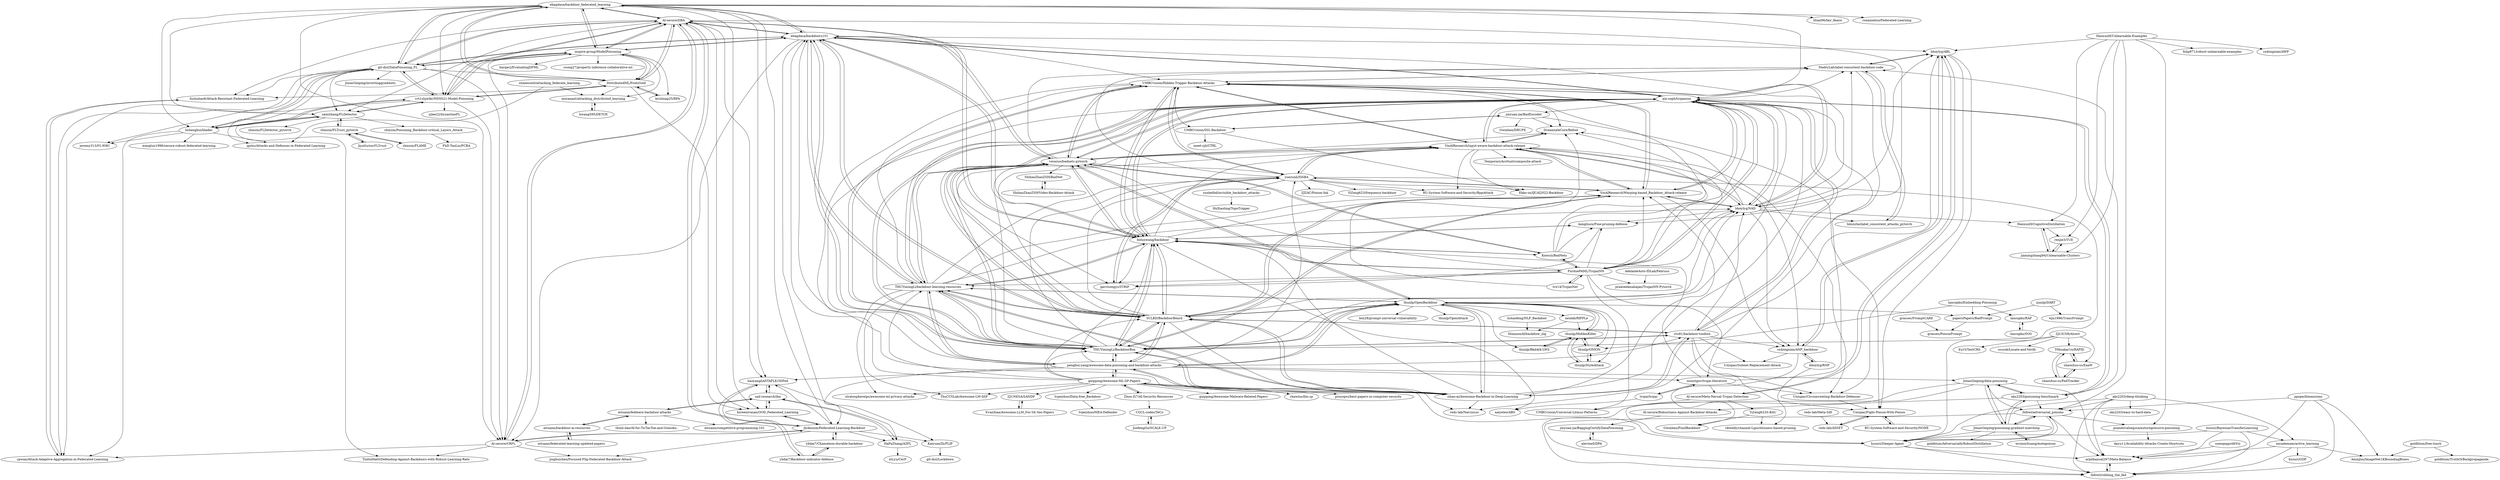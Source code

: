 digraph G {
"ebagdasa/backdoor_federated_learning" -> "AI-secure/DBA"
"ebagdasa/backdoor_federated_learning" -> "ebagdasa/backdoors101"
"ebagdasa/backdoor_federated_learning" -> "inspire-group/ModelPoisoning"
"ebagdasa/backdoor_federated_learning" -> "ksreenivasan/OOD_Federated_Learning"
"ebagdasa/backdoor_federated_learning" -> "jhcknzzm/Federated-Learning-Backdoor"
"ebagdasa/backdoor_federated_learning" -> "git-disl/DataPoisoning_FL"
"ebagdasa/backdoor_federated_learning" -> "DistributedML/FoolsGold"
"ebagdasa/backdoor_federated_learning" -> "AI-secure/CRFL"
"ebagdasa/backdoor_federated_learning" -> "vrt1shjwlkr/NDSS21-Model-Poisoning"
"ebagdasa/backdoor_federated_learning" -> "litian96/fair_flearn" ["e"=1]
"ebagdasa/backdoor_federated_learning" -> "ain-soph/trojanzoo"
"ebagdasa/backdoor_federated_learning" -> "lishenghui/blades"
"ebagdasa/backdoor_federated_learning" -> "roxanneluo/Federated-Learning" ["e"=1]
"ebagdasa/backdoor_federated_learning" -> "haoyangliASTAPLE/3DFed"
"ebagdasa/backdoor_federated_learning" -> "zaixizhang/FLDetector"
"bolunwang/backdoor" -> "kangliucn/Fine-pruning-defense"
"bolunwang/backdoor" -> "ain-soph/trojanzoo"
"bolunwang/backdoor" -> "UMBCvision/Hidden-Trigger-Backdoor-Attacks"
"bolunwang/backdoor" -> "PurduePAML/TrojanNN"
"bolunwang/backdoor" -> "THUYimingLi/backdoor-learning-resources"
"bolunwang/backdoor" -> "naiyeleo/ABS"
"bolunwang/backdoor" -> "SCLBD/BackdoorBench"
"bolunwang/backdoor" -> "garrisongys/STRIP"
"bolunwang/backdoor" -> "ebagdasa/backdoors101"
"bolunwang/backdoor" -> "verazuo/badnets-pytorch"
"bolunwang/backdoor" -> "THUYimingLi/BackdoorBox"
"bolunwang/backdoor" -> "AI-secure/DBA"
"bolunwang/backdoor" -> "VinAIResearch/input-aware-backdoor-attack-release"
"bolunwang/backdoor" -> "VinAIResearch/Warping-based_Backdoor_Attack-release"
"bolunwang/backdoor" -> "Kooscii/BadNets"
"Kooscii/BadNets" -> "PurduePAML/TrojanNN"
"Kooscii/BadNets" -> "kangliucn/Fine-pruning-defense"
"Kooscii/BadNets" -> "verazuo/badnets-pytorch"
"Kooscii/BadNets" -> "bolunwang/backdoor"
"Kooscii/BadNets" -> "ain-soph/trojanzoo"
"Kooscii/BadNets" -> "UMBCvision/Hidden-Trigger-Backdoor-Attacks"
"krishnap25/RFA" -> "DistributedML/FoolsGold"
"PurduePAML/TrojanNN" -> "bolunwang/backdoor"
"PurduePAML/TrojanNN" -> "Kooscii/BadNets"
"PurduePAML/TrojanNN" -> "ain-soph/trojanzoo"
"PurduePAML/TrojanNN" -> "trx14/TrojanNet"
"PurduePAML/TrojanNN" -> "praateekmahajan/TrojanNN-Pytorch"
"PurduePAML/TrojanNN" -> "garrisongys/STRIP"
"PurduePAML/TrojanNN" -> "kangliucn/Fine-pruning-defense"
"PurduePAML/TrojanNN" -> "VinAIResearch/input-aware-backdoor-attack-release"
"PurduePAML/TrojanNN" -> "bboylyg/NAD"
"PurduePAML/TrojanNN" -> "VinAIResearch/Warping-based_Backdoor_Attack-release"
"PurduePAML/TrojanNN" -> "usnistgov/trojai-literature"
"PurduePAML/TrojanNN" -> "DreamtaleCore/Refool"
"PurduePAML/TrojanNN" -> "UMBCvision/Universal-Litmus-Patterns"
"PurduePAML/TrojanNN" -> "verazuo/badnets-pytorch"
"PurduePAML/TrojanNN" -> "THUYimingLi/backdoor-learning-resources"
"DistributedML/FoolsGold" -> "krishnap25/RFA"
"DistributedML/FoolsGold" -> "moranant/attacking_distributed_learning"
"DistributedML/FoolsGold" -> "AI-secure/DBA"
"DistributedML/FoolsGold" -> "inspire-group/ModelPoisoning"
"DistributedML/FoolsGold" -> "ebagdasa/backdoor_federated_learning"
"DistributedML/FoolsGold" -> "vrt1shjwlkr/NDSS21-Model-Poisoning"
"DistributedML/FoolsGold" -> "ksreenivasan/OOD_Federated_Learning"
"DistributedML/FoolsGold" -> "fushuhao6/Attack-Resistant-Federated-Learning"
"inspire-group/ModelPoisoning" -> "ebagdasa/backdoor_federated_learning"
"inspire-group/ModelPoisoning" -> "AI-secure/DBA"
"inspire-group/ModelPoisoning" -> "ebagdasa/backdoors101"
"inspire-group/ModelPoisoning" -> "vrt1shjwlkr/NDSS21-Model-Poisoning"
"inspire-group/ModelPoisoning" -> "moranant/attacking_distributed_learning"
"inspire-group/ModelPoisoning" -> "DistributedML/FoolsGold"
"inspire-group/ModelPoisoning" -> "bargavj/EvaluatingDPML" ["e"=1]
"inspire-group/ModelPoisoning" -> "git-disl/DataPoisoning_FL"
"inspire-group/ModelPoisoning" -> "AI-secure/CRFL"
"inspire-group/ModelPoisoning" -> "csong27/property-inference-collaborative-ml" ["e"=1]
"inspire-group/ModelPoisoning" -> "krishnap25/RFA"
"kangliucn/Fine-pruning-defense" -> "bolunwang/backdoor"
"kangliucn/Fine-pruning-defense" -> "garrisongys/STRIP"
"ShihaoZhaoZSH/BadNet" -> "ShihaoZhaoZSH/Video-Backdoor-Attack"
"hwang595/DETOX" -> "moranant/attacking_distributed_learning"
"AI-secure/DBA" -> "ebagdasa/backdoor_federated_learning"
"AI-secure/DBA" -> "jhcknzzm/Federated-Learning-Backdoor"
"AI-secure/DBA" -> "AI-secure/CRFL"
"AI-secure/DBA" -> "ebagdasa/backdoors101"
"AI-secure/DBA" -> "inspire-group/ModelPoisoning"
"AI-secure/DBA" -> "git-disl/DataPoisoning_FL"
"AI-secure/DBA" -> "vrt1shjwlkr/NDSS21-Model-Poisoning"
"AI-secure/DBA" -> "ksreenivasan/OOD_Federated_Learning"
"AI-secure/DBA" -> "DistributedML/FoolsGold"
"AI-secure/DBA" -> "zaixizhang/FLDetector"
"AI-secure/DBA" -> "bolunwang/backdoor"
"AI-secure/DBA" -> "haoyangliASTAPLE/3DFed"
"AI-secure/DBA" -> "kangliucn/Fine-pruning-defense"
"AI-secure/DBA" -> "fushuhao6/Attack-Resistant-Federated-Learning"
"THUYimingLi/backdoor-learning-resources" -> "THUYimingLi/BackdoorBox"
"THUYimingLi/backdoor-learning-resources" -> "SCLBD/BackdoorBench"
"THUYimingLi/backdoor-learning-resources" -> "ain-soph/trojanzoo"
"THUYimingLi/backdoor-learning-resources" -> "ebagdasa/backdoors101"
"THUYimingLi/backdoor-learning-resources" -> "bolunwang/backdoor"
"THUYimingLi/backdoor-learning-resources" -> "zihao-ai/Awesome-Backdoor-in-Deep-Learning"
"THUYimingLi/backdoor-learning-resources" -> "penghui-yang/awesome-data-poisoning-and-backdoor-attacks"
"THUYimingLi/backdoor-learning-resources" -> "verazuo/badnets-pytorch"
"THUYimingLi/backdoor-learning-resources" -> "thunlp/OpenBackdoor"
"THUYimingLi/backdoor-learning-resources" -> "VinAIResearch/Warping-based_Backdoor_Attack-release"
"THUYimingLi/backdoor-learning-resources" -> "bboylyg/NAD"
"THUYimingLi/backdoor-learning-resources" -> "UMBCvision/Hidden-Trigger-Backdoor-Attacks"
"THUYimingLi/backdoor-learning-resources" -> "yuezunli/ISSBA"
"THUYimingLi/backdoor-learning-resources" -> "stratosphereips/awesome-ml-privacy-attacks" ["e"=1]
"THUYimingLi/backdoor-learning-resources" -> "ThuCCSLab/Awesome-LM-SSP" ["e"=1]
"usnistgov/trojai-literature" -> "trojai/trojai"
"usnistgov/trojai-literature" -> "ain-soph/trojanzoo"
"usnistgov/trojai-literature" -> "bolunwang/backdoor"
"usnistgov/trojai-literature" -> "AI-secure/Meta-Nerual-Trojan-Detection"
"usnistgov/trojai-literature" -> "Unispac/Circumventing-Backdoor-Defenses"
"AdelaideAuto-IDLab/Februus" -> "praateekmahajan/TrojanNN-Pytorch"
"ain-soph/trojanzoo" -> "ebagdasa/backdoors101"
"ain-soph/trojanzoo" -> "THUYimingLi/BackdoorBox"
"ain-soph/trojanzoo" -> "THUYimingLi/backdoor-learning-resources"
"ain-soph/trojanzoo" -> "SCLBD/BackdoorBench"
"ain-soph/trojanzoo" -> "VinAIResearch/Warping-based_Backdoor_Attack-release"
"ain-soph/trojanzoo" -> "bolunwang/backdoor"
"ain-soph/trojanzoo" -> "verazuo/badnets-pytorch"
"ain-soph/trojanzoo" -> "bboylyg/NAD"
"ain-soph/trojanzoo" -> "VinAIResearch/input-aware-backdoor-attack-release"
"ain-soph/trojanzoo" -> "aks2203/poisoning-benchmark"
"ain-soph/trojanzoo" -> "MadryLab/label-consistent-backdoor-code"
"ain-soph/trojanzoo" -> "UMBCvision/Hidden-Trigger-Backdoor-Attacks"
"ain-soph/trojanzoo" -> "vtu81/backdoor-toolbox"
"ain-soph/trojanzoo" -> "jinyuan-jia/BadEncoder"
"ain-soph/trojanzoo" -> "PurduePAML/TrojanNN"
"git-disl/DataPoisoning_FL" -> "AI-secure/DBA"
"git-disl/DataPoisoning_FL" -> "ebagdasa/backdoor_federated_learning"
"git-disl/DataPoisoning_FL" -> "lishenghui/blades"
"git-disl/DataPoisoning_FL" -> "inspire-group/ModelPoisoning"
"git-disl/DataPoisoning_FL" -> "cpwan/Attack-Adaptive-Aggregation-in-Federated-Learning"
"git-disl/DataPoisoning_FL" -> "vrt1shjwlkr/NDSS21-Model-Poisoning"
"git-disl/DataPoisoning_FL" -> "JonasGeiping/invertinggradients" ["e"=1]
"git-disl/DataPoisoning_FL" -> "DistributedML/FoolsGold"
"git-disl/DataPoisoning_FL" -> "jeremy313/FL-WBC"
"git-disl/DataPoisoning_FL" -> "ebagdasa/backdoors101"
"git-disl/DataPoisoning_FL" -> "jgshu/Attacks-and-Defenses-in-Federated-Learning"
"git-disl/DataPoisoning_FL" -> "AI-secure/CRFL"
"git-disl/DataPoisoning_FL" -> "fushuhao6/Attack-Resistant-Federated-Learning"
"git-disl/DataPoisoning_FL" -> "zaixizhang/FLDetector"
"AI-secure/Meta-Nerual-Trojan-Detection" -> "UMBCvision/Universal-Litmus-Patterns"
"AI-secure/Meta-Nerual-Trojan-Detection" -> "bboylyg/ABL"
"AI-secure/Meta-Nerual-Trojan-Detection" -> "YiZeng623/I-BAU"
"verazuo/badnets-pytorch" -> "VinAIResearch/input-aware-backdoor-attack-release"
"verazuo/badnets-pytorch" -> "ain-soph/trojanzoo"
"verazuo/badnets-pytorch" -> "THUYimingLi/BackdoorBox"
"verazuo/badnets-pytorch" -> "ShihaoZhaoZSH/BadNet"
"verazuo/badnets-pytorch" -> "bolunwang/backdoor"
"verazuo/badnets-pytorch" -> "UMBCvision/Hidden-Trigger-Backdoor-Attacks"
"verazuo/badnets-pytorch" -> "DreamtaleCore/Refool"
"verazuo/badnets-pytorch" -> "Kooscii/BadNets"
"verazuo/badnets-pytorch" -> "thunlp/OpenBackdoor"
"verazuo/badnets-pytorch" -> "MadryLab/label-consistent-backdoor-code"
"verazuo/badnets-pytorch" -> "THUYimingLi/backdoor-learning-resources"
"verazuo/badnets-pytorch" -> "yuezunli/ISSBA"
"verazuo/badnets-pytorch" -> "SCLBD/BackdoorBench"
"verazuo/badnets-pytorch" -> "ebagdasa/backdoors101"
"verazuo/badnets-pytorch" -> "garrisongys/STRIP"
"ebagdasa/backdoors101" -> "ebagdasa/backdoor_federated_learning"
"ebagdasa/backdoors101" -> "ain-soph/trojanzoo"
"ebagdasa/backdoors101" -> "AI-secure/DBA"
"ebagdasa/backdoors101" -> "THUYimingLi/backdoor-learning-resources"
"ebagdasa/backdoors101" -> "jhcknzzm/Federated-Learning-Backdoor"
"ebagdasa/backdoors101" -> "bolunwang/backdoor"
"ebagdasa/backdoors101" -> "THUYimingLi/BackdoorBox"
"ebagdasa/backdoors101" -> "inspire-group/ModelPoisoning"
"ebagdasa/backdoors101" -> "SCLBD/BackdoorBench"
"ebagdasa/backdoors101" -> "verazuo/badnets-pytorch"
"ebagdasa/backdoors101" -> "AI-secure/CRFL"
"ebagdasa/backdoors101" -> "bboylyg/NAD"
"ebagdasa/backdoors101" -> "bboylyg/ABL"
"ebagdasa/backdoors101" -> "git-disl/DataPoisoning_FL"
"ebagdasa/backdoors101" -> "UMBCvision/Hidden-Trigger-Backdoor-Attacks"
"trx14/TrojanNet" -> "PurduePAML/TrojanNN"
"trx14/TrojanNet" -> "DreamtaleCore/Refool"
"VinAIResearch/input-aware-backdoor-attack-release" -> "VinAIResearch/Warping-based_Backdoor_Attack-release"
"VinAIResearch/input-aware-backdoor-attack-release" -> "DreamtaleCore/Refool"
"VinAIResearch/input-aware-backdoor-attack-release" -> "yuezunli/ISSBA"
"VinAIResearch/input-aware-backdoor-attack-release" -> "bboylyg/NAD"
"VinAIResearch/input-aware-backdoor-attack-release" -> "csdongxian/ANP_backdoor"
"VinAIResearch/input-aware-backdoor-attack-release" -> "Ekko-zn/IJCAI2022-Backdoor"
"VinAIResearch/input-aware-backdoor-attack-release" -> "verazuo/badnets-pytorch"
"VinAIResearch/input-aware-backdoor-attack-release" -> "Unispac/Circumventing-Backdoor-Defenses"
"VinAIResearch/input-aware-backdoor-attack-release" -> "UMBCvision/Hidden-Trigger-Backdoor-Attacks"
"VinAIResearch/input-aware-backdoor-attack-release" -> "TemporaryAcc0unt/composite-attack"
"VinAIResearch/input-aware-backdoor-attack-release" -> "RU-System-Software-and-Security/BppAttack"
"VinAIResearch/input-aware-backdoor-attack-release" -> "ain-soph/trojanzoo"
"fushuhao6/Attack-Resistant-Federated-Learning" -> "cpwan/Attack-Adaptive-Aggregation-in-Federated-Learning"
"shaneson0/attacking_federate_learning" -> "jgshu/Attacks-and-Defenses-in-Federated-Learning"
"shaneson0/attacking_federate_learning" -> "moranant/attacking_distributed_learning"
"trojai/trojai" -> "usnistgov/trojai-literature"
"trojai/trojai" -> "naiyeleo/ABS"
"neulab/RIPPLe" -> "thunlp/HiddenKiller"
"neulab/RIPPLe" -> "ShannonAI/backdoor_nlg"
"UMBCvision/Hidden-Trigger-Backdoor-Attacks" -> "MadryLab/label-consistent-backdoor-code"
"UMBCvision/Hidden-Trigger-Backdoor-Attacks" -> "bolunwang/backdoor"
"UMBCvision/Hidden-Trigger-Backdoor-Attacks" -> "VinAIResearch/Warping-based_Backdoor_Attack-release"
"UMBCvision/Hidden-Trigger-Backdoor-Attacks" -> "VinAIResearch/input-aware-backdoor-attack-release"
"UMBCvision/Hidden-Trigger-Backdoor-Attacks" -> "yuezunli/ISSBA"
"UMBCvision/Hidden-Trigger-Backdoor-Attacks" -> "UMBCvision/SSL-Backdoor"
"UMBCvision/Hidden-Trigger-Backdoor-Attacks" -> "hsouri/Sleeper-Agent"
"UMBCvision/Hidden-Trigger-Backdoor-Attacks" -> "verazuo/badnets-pytorch"
"UMBCvision/Hidden-Trigger-Backdoor-Attacks" -> "ain-soph/trojanzoo"
"UMBCvision/Hidden-Trigger-Backdoor-Attacks" -> "bboylyg/NAD"
"UMBCvision/Hidden-Trigger-Backdoor-Attacks" -> "THUYimingLi/BackdoorBox"
"UMBCvision/Hidden-Trigger-Backdoor-Attacks" -> "DreamtaleCore/Refool"
"aks2203/poisoning-benchmark" -> "JonasGeiping/poisoning-gradient-matching"
"aks2203/poisoning-benchmark" -> "JonasGeiping/data-poisoning"
"aks2203/poisoning-benchmark" -> "ain-soph/trojanzoo"
"aks2203/poisoning-benchmark" -> "MadryLab/label-consistent-backdoor-code"
"aks2203/poisoning-benchmark" -> "lhfowl/adversarial_poisons"
"aks2203/poisoning-benchmark" -> "AI-secure/Robustness-Against-Backdoor-Attacks"
"ksreenivasan/OOD_Federated_Learning" -> "sail-research/iba"
"ksreenivasan/OOD_Federated_Learning" -> "jhcknzzm/Federated-Learning-Backdoor"
"JonasGeiping/poisoning-gradient-matching" -> "aks2203/poisoning-benchmark"
"JonasGeiping/poisoning-gradient-matching" -> "lhfowl/adversarial_poisons"
"JonasGeiping/poisoning-gradient-matching" -> "wronnyhuang/metapoison"
"JonasGeiping/poisoning-gradient-matching" -> "JonasGeiping/data-poisoning"
"JonasGeiping/poisoning-gradient-matching" -> "hsouri/Sleeper-Agent"
"JonasGeiping/poisoning-gradient-matching" -> "goldblum/AdversariallyRobustDistillation" ["e"=1]
"ShihaoZhaoZSH/Video-Backdoor-Attack" -> "ShihaoZhaoZSH/BadNet"
"ZJUNESA/SANDP" -> "EvanXiaa/Awesome-LLM_For-SE-Sec-Papers"
"moranant/attacking_distributed_learning" -> "hwang595/DETOX"
"AI-secure/Robustness-Against-Backdoor-Attacks" -> "jinyuan-jia/BaggingCertifyDataPoisoning"
"wronnyhuang/metapoison" -> "JonasGeiping/poisoning-gradient-matching"
"cpwan/Attack-Adaptive-Aggregation-in-Federated-Learning" -> "fushuhao6/Attack-Resistant-Federated-Learning"
"garrisongys/STRIP" -> "yuezunli/ISSBA"
"DreamtaleCore/Refool" -> "VinAIResearch/input-aware-backdoor-attack-release"
"MadryLab/label-consistent-backdoor-code" -> "hkunzhe/label_consistent_attacks_pytorch"
"MadryLab/label-consistent-backdoor-code" -> "reds-lab/Narcissus" ["e"=1]
"MadryLab/label-consistent-backdoor-code" -> "bboylyg/ABL"
"MadryLab/label-consistent-backdoor-code" -> "UMBCvision/Hidden-Trigger-Backdoor-Attacks"
"VinAIResearch/Warping-based_Backdoor_Attack-release" -> "VinAIResearch/input-aware-backdoor-attack-release"
"VinAIResearch/Warping-based_Backdoor_Attack-release" -> "yuezunli/ISSBA"
"VinAIResearch/Warping-based_Backdoor_Attack-release" -> "SCLBD/BackdoorBench"
"VinAIResearch/Warping-based_Backdoor_Attack-release" -> "ain-soph/trojanzoo"
"VinAIResearch/Warping-based_Backdoor_Attack-release" -> "bboylyg/NAD"
"VinAIResearch/Warping-based_Backdoor_Attack-release" -> "THUYimingLi/BackdoorBox"
"VinAIResearch/Warping-based_Backdoor_Attack-release" -> "UMBCvision/Hidden-Trigger-Backdoor-Attacks"
"VinAIResearch/Warping-based_Backdoor_Attack-release" -> "csdongxian/ANP_backdoor"
"yuezunli/ISSBA" -> "VinAIResearch/Warping-based_Backdoor_Attack-release"
"yuezunli/ISSBA" -> "VinAIResearch/input-aware-backdoor-attack-release"
"yuezunli/ISSBA" -> "YiZeng623/frequency-backdoor"
"yuezunli/ISSBA" -> "garrisongys/STRIP"
"yuezunli/ISSBA" -> "ZJZAC/Poison-Ink" ["e"=1]
"yuezunli/ISSBA" -> "UMBCvision/Hidden-Trigger-Backdoor-Attacks"
"yuezunli/ISSBA" -> "RU-System-Software-and-Security/BppAttack"
"yuezunli/ISSBA" -> "MadryLab/label-consistent-backdoor-code"
"yuezunli/ISSBA" -> "sunbelbd/invisible_backdoor_attacks"
"yuezunli/ISSBA" -> "Ekko-zn/IJCAI2022-Backdoor"
"yuezunli/ISSBA" -> "hsouri/Sleeper-Agent"
"HanxunH/Unlearnable-Examples" -> "lhfowl/adversarial_poisons"
"HanxunH/Unlearnable-Examples" -> "renjie3/TUE"
"HanxunH/Unlearnable-Examples" -> "psandovalsegura/autoregressive-poisoning"
"HanxunH/Unlearnable-Examples" -> "fshp971/robust-unlearnable-examples" ["e"=1]
"HanxunH/Unlearnable-Examples" -> "jiamingzhang94/Unlearnable-Clusters"
"HanxunH/Unlearnable-Examples" -> "HanxunH/CognitiveDistillation"
"HanxunH/Unlearnable-Examples" -> "bboylyg/ABL"
"HanxunH/Unlearnable-Examples" -> "csdongxian/AWP" ["e"=1]
"AI-secure/CRFL" -> "jhcknzzm/Federated-Learning-Backdoor"
"AI-secure/CRFL" -> "AI-secure/DBA"
"AI-secure/CRFL" -> "TinfoilHat0/Defending-Against-Backdoors-with-Robust-Learning-Rate"
"AI-secure/CRFL" -> "cpwan/Attack-Adaptive-Aggregation-in-Federated-Learning"
"AI-secure/CRFL" -> "jinghuichen/Focused-Flip-Federated-Backdoor-Attack"
"thunlp/HiddenKiller" -> "thunlp/ONION"
"thunlp/HiddenKiller" -> "thunlp/StyleAttack"
"thunlp/HiddenKiller" -> "thunlp/BkdAtk-LWS"
"thunlp/HiddenKiller" -> "thunlp/OpenBackdoor"
"vrt1shjwlkr/NDSS21-Model-Poisoning" -> "lishenghui/blades"
"vrt1shjwlkr/NDSS21-Model-Poisoning" -> "zaixizhang/FLDetector"
"vrt1shjwlkr/NDSS21-Model-Poisoning" -> "AI-secure/DBA"
"vrt1shjwlkr/NDSS21-Model-Poisoning" -> "inspire-group/ModelPoisoning"
"vrt1shjwlkr/NDSS21-Model-Poisoning" -> "DistributedML/FoolsGold"
"vrt1shjwlkr/NDSS21-Model-Poisoning" -> "cpwan/Attack-Adaptive-Aggregation-in-Federated-Learning"
"vrt1shjwlkr/NDSS21-Model-Poisoning" -> "AI-secure/CRFL"
"vrt1shjwlkr/NDSS21-Model-Poisoning" -> "git-disl/DataPoisoning_FL"
"vrt1shjwlkr/NDSS21-Model-Poisoning" -> "yjlee22/byzantineFL"
"alevine0/DPA" -> "jinyuan-jia/BaggingCertifyDataPoisoning"
"JonasGeiping/data-poisoning" -> "JonasGeiping/poisoning-gradient-matching"
"JonasGeiping/data-poisoning" -> "aks2203/poisoning-benchmark"
"JonasGeiping/data-poisoning" -> "lhfowl/robbing_the_fed"
"JonasGeiping/data-poisoning" -> "lhfowl/adversarial_poisons"
"JonasGeiping/data-poisoning" -> "hsouri/Sleeper-Agent"
"JonasGeiping/data-poisoning" -> "arpitbansal297/Meta-Balance"
"ppope/dimensions" -> "arpitbansal297/Meta-Balance"
"ppope/dimensions" -> "lhfowl/robbing_the_fed"
"ppope/dimensions" -> "lhfowl/adversarial_poisons"
"ppope/dimensions" -> "AminJun/ImageNet1KBoundingBoxes"
"jinyuan-jia/BadEncoder" -> "UMBCvision/SSL-Backdoor"
"jinyuan-jia/BadEncoder" -> "Unispac/Fight-Poison-With-Poison"
"jinyuan-jia/BadEncoder" -> "Gwinhen/DRUPE"
"jinyuan-jia/BadEncoder" -> "DreamtaleCore/Refool"
"hkunzhe/label_consistent_attacks_pytorch" -> "MadryLab/label-consistent-backdoor-code"
"bboylyg/NAD" -> "csdongxian/ANP_backdoor"
"bboylyg/NAD" -> "VinAIResearch/input-aware-backdoor-attack-release"
"bboylyg/NAD" -> "VinAIResearch/Warping-based_Backdoor_Attack-release"
"bboylyg/NAD" -> "DreamtaleCore/Refool"
"bboylyg/NAD" -> "MadryLab/label-consistent-backdoor-code"
"bboylyg/NAD" -> "ain-soph/trojanzoo"
"bboylyg/NAD" -> "bboylyg/ABL"
"bboylyg/NAD" -> "kangliucn/Fine-pruning-defense"
"bboylyg/NAD" -> "UMBCvision/Hidden-Trigger-Backdoor-Attacks"
"bboylyg/NAD" -> "HanxunH/CognitiveDistillation"
"bboylyg/NAD" -> "hkunzhe/label_consistent_attacks_pytorch"
"jhcknzzm/Federated-Learning-Backdoor" -> "ksreenivasan/OOD_Federated_Learning"
"jhcknzzm/Federated-Learning-Backdoor" -> "ybdai7/Chameleon-durable-backdoor"
"jhcknzzm/Federated-Learning-Backdoor" -> "AI-secure/CRFL"
"jhcknzzm/Federated-Learning-Backdoor" -> "AI-secure/DBA"
"jhcknzzm/Federated-Learning-Backdoor" -> "KaiyuanZh/FLIP"
"jhcknzzm/Federated-Learning-Backdoor" -> "HaFaZhang/A3FL"
"jhcknzzm/Federated-Learning-Backdoor" -> "jinghuichen/Focused-Flip-Federated-Backdoor-Attack"
"jhcknzzm/Federated-Learning-Backdoor" -> "haoyangliASTAPLE/3DFed"
"lhfowl/adversarial_poisons" -> "arpitbansal297/Meta-Balance"
"lhfowl/adversarial_poisons" -> "lhfowl/robbing_the_fed"
"lhfowl/adversarial_poisons" -> "JonasGeiping/poisoning-gradient-matching"
"lhfowl/adversarial_poisons" -> "hsouri/Sleeper-Agent"
"lhfowl/adversarial_poisons" -> "psandovalsegura/autoregressive-poisoning"
"hsouri/Sleeper-Agent" -> "arpitbansal297/Meta-Balance"
"hsouri/Sleeper-Agent" -> "lhfowl/robbing_the_fed"
"hsouri/Sleeper-Agent" -> "lhfowl/adversarial_poisons"
"arpitbansal297/Meta-Balance" -> "lhfowl/robbing_the_fed"
"thunlp/BkdAtk-LWS" -> "thunlp/HiddenKiller"
"lancopku/Embedding-Poisoning" -> "thunlp/ONION"
"lancopku/Embedding-Poisoning" -> "lancopku/RAP"
"lancopku/Embedding-Poisoning" -> "papersPapers/BadPrompt"
"UMBCvision/SSL-Backdoor" -> "jinyuan-jia/BadEncoder"
"UMBCvision/SSL-Backdoor" -> "meet-cjli/CTRL"
"UMBCvision/SSL-Backdoor" -> "Ekko-zn/IJCAI2022-Backdoor"
"lishaofeng/NLP_Backdoor" -> "ShannonAI/backdoor_nlg"
"jinyuan-jia/BaggingCertifyDataPoisoning" -> "alevine0/DPA"
"lancopku/SOS" -> "lancopku/RAP"
"somepago/dbViz" -> "arpitbansal297/Meta-Balance"
"csdongxian/ANP_backdoor" -> "bboylyg/RNP"
"csdongxian/ANP_backdoor" -> "Unispac/Subnet-Replacement-Attack"
"csdongxian/ANP_backdoor" -> "Gwinhen/PixelBackdoor"
"csdongxian/ANP_backdoor" -> "bboylyg/ABL"
"SCLBD/BackdoorBench" -> "THUYimingLi/BackdoorBox"
"SCLBD/BackdoorBench" -> "THUYimingLi/backdoor-learning-resources"
"SCLBD/BackdoorBench" -> "zihao-ai/Awesome-Backdoor-in-Deep-Learning"
"SCLBD/BackdoorBench" -> "ain-soph/trojanzoo"
"SCLBD/BackdoorBench" -> "VinAIResearch/Warping-based_Backdoor_Attack-release"
"SCLBD/BackdoorBench" -> "vtu81/backdoor-toolbox"
"SCLBD/BackdoorBench" -> "bolunwang/backdoor"
"SCLBD/BackdoorBench" -> "penghui-yang/awesome-data-poisoning-and-backdoor-attacks"
"SCLBD/BackdoorBench" -> "ebagdasa/backdoors101"
"SCLBD/BackdoorBench" -> "thunlp/OpenBackdoor"
"SCLBD/BackdoorBench" -> "yuezunli/ISSBA"
"SCLBD/BackdoorBench" -> "verazuo/badnets-pytorch"
"SCLBD/BackdoorBench" -> "VinAIResearch/input-aware-backdoor-attack-release"
"SCLBD/BackdoorBench" -> "bboylyg/NAD"
"SCLBD/BackdoorBench" -> "reds-lab/Narcissus" ["e"=1]
"THUYimingLi/BackdoorBox" -> "SCLBD/BackdoorBench"
"THUYimingLi/BackdoorBox" -> "THUYimingLi/backdoor-learning-resources"
"THUYimingLi/BackdoorBox" -> "ain-soph/trojanzoo"
"THUYimingLi/BackdoorBox" -> "vtu81/backdoor-toolbox"
"THUYimingLi/BackdoorBox" -> "zihao-ai/Awesome-Backdoor-in-Deep-Learning"
"THUYimingLi/BackdoorBox" -> "VinAIResearch/Warping-based_Backdoor_Attack-release"
"THUYimingLi/BackdoorBox" -> "verazuo/badnets-pytorch"
"THUYimingLi/BackdoorBox" -> "ebagdasa/backdoors101"
"THUYimingLi/BackdoorBox" -> "bolunwang/backdoor"
"THUYimingLi/BackdoorBox" -> "yuezunli/ISSBA"
"THUYimingLi/BackdoorBox" -> "penghui-yang/awesome-data-poisoning-and-backdoor-attacks"
"THUYimingLi/BackdoorBox" -> "thunlp/OpenBackdoor"
"THUYimingLi/BackdoorBox" -> "UMBCvision/Hidden-Trigger-Backdoor-Attacks"
"THUYimingLi/BackdoorBox" -> "VinAIResearch/input-aware-backdoor-attack-release"
"THUYimingLi/BackdoorBox" -> "bboylyg/NAD"
"gnipping/Awesome-ML-SP-Papers" -> "penghui-yang/awesome-data-poisoning-and-backdoor-attacks"
"gnipping/Awesome-ML-SP-Papers" -> "zihao-ai/Awesome-Backdoor-in-Deep-Learning"
"gnipping/Awesome-ML-SP-Papers" -> "Zhou-Zi7/AI-Security-Resources"
"gnipping/Awesome-ML-SP-Papers" -> "prncoprs/best-papers-in-computer-security"
"gnipping/Awesome-ML-SP-Papers" -> "THUYimingLi/BackdoorBox"
"gnipping/Awesome-ML-SP-Papers" -> "THUYimingLi/backdoor-learning-resources"
"gnipping/Awesome-ML-SP-Papers" -> "SCLBD/BackdoorBench"
"gnipping/Awesome-ML-SP-Papers" -> "stratosphereips/awesome-ml-privacy-attacks" ["e"=1]
"gnipping/Awesome-ML-SP-Papers" -> "ZJUNESA/SANDP"
"gnipping/Awesome-ML-SP-Papers" -> "gnipping/Awesome-Malware-Related-Papers" ["e"=1]
"gnipping/Awesome-ML-SP-Papers" -> "chawins/llm-sp" ["e"=1]
"gnipping/Awesome-ML-SP-Papers" -> "ThuCCSLab/Awesome-LM-SSP" ["e"=1]
"gnipping/Awesome-ML-SP-Papers" -> "ebagdasa/backdoors101"
"gnipping/Awesome-ML-SP-Papers" -> "lvpeizhuo/Data-free_Backdoor"
"lhfowl/robbing_the_fed" -> "arpitbansal297/Meta-Balance"
"thunlp/StyleAttack" -> "thunlp/ONION"
"thunlp/StyleAttack" -> "thunlp/HiddenKiller"
"thunlp/ONION" -> "thunlp/HiddenKiller"
"thunlp/ONION" -> "thunlp/StyleAttack"
"lishenghui/blades" -> "vrt1shjwlkr/NDSS21-Model-Poisoning"
"lishenghui/blades" -> "jeremy313/FL-WBC"
"lishenghui/blades" -> "zaixizhang/FLDetector"
"lishenghui/blades" -> "wanglun1996/secure-robust-federated-learning"
"lishenghui/blades" -> "git-disl/DataPoisoning_FL"
"lishenghui/blades" -> "cpwan/Attack-Adaptive-Aggregation-in-Federated-Learning"
"lishenghui/blades" -> "jgshu/Attacks-and-Defenses-in-Federated-Learning"
"zjunlp/DART" -> "papersPapers/BadPrompt"
"zjunlp/DART" -> "wjn1996/TransPrompt"
"bboylyg/ABL" -> "csdongxian/ANP_backdoor"
"bboylyg/ABL" -> "Unispac/Circumventing-Backdoor-Defenses"
"bboylyg/ABL" -> "MadryLab/label-consistent-backdoor-code"
"bboylyg/ABL" -> "AI-secure/Meta-Nerual-Trojan-Detection"
"bboylyg/ABL" -> "Unispac/Fight-Poison-With-Poison"
"Unispac/Circumventing-Backdoor-Defenses" -> "Unispac/Fight-Poison-With-Poison"
"hsouri/BayesianTransferLearning" -> "arpitbansal297/Meta-Balance"
"hsouri/BayesianTransferLearning" -> "zeyademam/active_learning"
"hsouri/BayesianTransferLearning" -> "lhfowl/robbing_the_fed"
"hsouri/BayesianTransferLearning" -> "hsouri/Sleeper-Agent"
"aks2203/deep-thinking" -> "arpitbansal297/Meta-Balance"
"aks2203/deep-thinking" -> "lhfowl/robbing_the_fed"
"aks2203/deep-thinking" -> "zeyademam/active_learning"
"aks2203/deep-thinking" -> "hsouri/Sleeper-Agent"
"aks2203/deep-thinking" -> "aks2203/easy-to-hard-data"
"aks2203/deep-thinking" -> "lhfowl/adversarial_poisons"
"papersPapers/BadPrompt" -> "grasses/PoisonPrompt"
"zeyademam/active_learning" -> "arpitbansal297/Meta-Balance"
"zeyademam/active_learning" -> "lhfowl/robbing_the_fed"
"zeyademam/active_learning" -> "AminJun/ImageNet1KBoundingBoxes"
"zeyademam/active_learning" -> "hsouri/GDP" ["e"=1]
"YiZeng623/I-BAU" -> "Gwinhen/PixelBackdoor"
"YiZeng623/I-BAU" -> "rkteddy/channel-Lipschitzness-based-pruning"
"Unispac/Fight-Poison-With-Poison" -> "RU-System-Software-and-Security/NONE"
"Unispac/Fight-Poison-With-Poison" -> "reds-lab/ASSET"
"zhmzm/FLTrust_pytorch" -> "JiyaSu/ourFLTrust"
"zhmzm/FLTrust_pytorch" -> "zhmzm/FLAME"
"zhmzm/FLTrust_pytorch" -> "zaixizhang/FLDetector"
"sunbelbd/invisible_backdoor_attacks" -> "HuXiaoling/TopoTrigger"
"lancopku/RAP" -> "lancopku/SOS"
"KaiyuanZh/FLIP" -> "git-disl/Lockdown"
"vtu81/backdoor-toolbox" -> "THUYimingLi/BackdoorBox"
"vtu81/backdoor-toolbox" -> "Unispac/Circumventing-Backdoor-Defenses"
"vtu81/backdoor-toolbox" -> "SCLBD/BackdoorBench"
"vtu81/backdoor-toolbox" -> "ain-soph/trojanzoo"
"vtu81/backdoor-toolbox" -> "csdongxian/ANP_backdoor"
"vtu81/backdoor-toolbox" -> "Unispac/Fight-Poison-With-Poison"
"vtu81/backdoor-toolbox" -> "zihao-ai/Awesome-Backdoor-in-Deep-Learning"
"vtu81/backdoor-toolbox" -> "Unispac/Subnet-Replacement-Attack"
"vtu81/backdoor-toolbox" -> "bboylyg/ABL"
"vtu81/backdoor-toolbox" -> "bboylyg/NAD"
"zaixizhang/FLDetector" -> "zhmzm/FLTrust_pytorch"
"zaixizhang/FLDetector" -> "vrt1shjwlkr/NDSS21-Model-Poisoning"
"zaixizhang/FLDetector" -> "zhmzm/Poisoning_Backdoor-critical_Layers_Attack"
"zaixizhang/FLDetector" -> "zhmzm/FLDetector_pytorch"
"zaixizhang/FLDetector" -> "TinfoilHat0/Defending-Against-Backdoors-with-Robust-Learning-Rate"
"zaixizhang/FLDetector" -> "lishenghui/blades"
"zhmzm/FLAME" -> "zhmzm/FLTrust_pytorch"
"zihao-ai/Awesome-Backdoor-in-Deep-Learning" -> "penghui-yang/awesome-data-poisoning-and-backdoor-attacks"
"zihao-ai/Awesome-Backdoor-in-Deep-Learning" -> "SCLBD/BackdoorBench"
"zihao-ai/Awesome-Backdoor-in-Deep-Learning" -> "THUYimingLi/BackdoorBox"
"zihao-ai/Awesome-Backdoor-in-Deep-Learning" -> "THUYimingLi/backdoor-learning-resources"
"zihao-ai/Awesome-Backdoor-in-Deep-Learning" -> "vtu81/backdoor-toolbox"
"zihao-ai/Awesome-Backdoor-in-Deep-Learning" -> "VinAIResearch/Warping-based_Backdoor_Attack-release"
"zihao-ai/Awesome-Backdoor-in-Deep-Learning" -> "thunlp/OpenBackdoor"
"zihao-ai/Awesome-Backdoor-in-Deep-Learning" -> "bolunwang/backdoor"
"zihao-ai/Awesome-Backdoor-in-Deep-Learning" -> "gnipping/Awesome-ML-SP-Papers"
"zihao-ai/Awesome-Backdoor-in-Deep-Learning" -> "ain-soph/trojanzoo"
"zihao-ai/Awesome-Backdoor-in-Deep-Learning" -> "reds-lab/Narcissus" ["e"=1]
"HanxunH/CognitiveDistillation" -> "renjie3/TUE"
"HanxunH/CognitiveDistillation" -> "jiamingzhang94/Unlearnable-Clusters"
"ybdai7/Chameleon-durable-backdoor" -> "ybdai7/Backdoor-indicator-defense"
"ybdai7/Chameleon-durable-backdoor" -> "jhcknzzm/Federated-Learning-Backdoor"
"JiyaSu/ourFLTrust" -> "zhmzm/FLTrust_pytorch"
"thunlp/OpenBackdoor" -> "thunlp/HiddenKiller"
"thunlp/OpenBackdoor" -> "thunlp/ONION"
"thunlp/OpenBackdoor" -> "thunlp/StyleAttack"
"thunlp/OpenBackdoor" -> "SCLBD/BackdoorBench"
"thunlp/OpenBackdoor" -> "THUYimingLi/BackdoorBox"
"thunlp/OpenBackdoor" -> "verazuo/badnets-pytorch"
"thunlp/OpenBackdoor" -> "THUYimingLi/backdoor-learning-resources"
"thunlp/OpenBackdoor" -> "ain-soph/trojanzoo"
"thunlp/OpenBackdoor" -> "zihao-ai/Awesome-Backdoor-in-Deep-Learning"
"thunlp/OpenBackdoor" -> "thunlp/BkdAtk-LWS"
"thunlp/OpenBackdoor" -> "leix28/prompt-universal-vulnerability"
"thunlp/OpenBackdoor" -> "neulab/RIPPLe"
"thunlp/OpenBackdoor" -> "papersPapers/BadPrompt"
"thunlp/OpenBackdoor" -> "penghui-yang/awesome-data-poisoning-and-backdoor-attacks"
"thunlp/OpenBackdoor" -> "thunlp/OpenAttack" ["e"=1]
"lvpeizhuo/Data-free_Backdoor" -> "lvpeizhuo/MEA-Defender"
"RU-System-Software-and-Security/NONE" -> "Unispac/Fight-Poison-With-Poison"
"haoyangliASTAPLE/3DFed" -> "sail-research/iba"
"haoyangliASTAPLE/3DFed" -> "ybdai7/Backdoor-indicator-defense"
"haoyangliASTAPLE/3DFed" -> "HaFaZhang/A3FL"
"psandovalsegura/autoregressive-poisoning" -> "dayu11/Availability-Attacks-Create-Shortcuts"
"reds-lab/Meta-Sift" -> "reds-lab/ASSET"
"JunfengGo/SCALE-UP" -> "CGCL-codes/TeCo"
"Zhou-Zi7/AI-Security-Resources" -> "gnipping/Awesome-ML-SP-Papers"
"Zhou-Zi7/AI-Security-Resources" -> "CGCL-codes/TeCo"
"grasses/PromptCARE" -> "grasses/PoisonPrompt"
"goldblum/free-lunch" -> "goldblum/TruthOrBackpropaganda"
"goldblum/free-lunch" -> "AminJun/ImageNet1KBoundingBoxes"
"renjie3/TUE" -> "jiamingzhang94/Unlearnable-Clusters"
"jiamingzhang94/Unlearnable-Clusters" -> "renjie3/TUE"
"jiamingzhang94/Unlearnable-Clusters" -> "HanxunH/CognitiveDistillation"
"penghui-yang/awesome-data-poisoning-and-backdoor-attacks" -> "zihao-ai/Awesome-Backdoor-in-Deep-Learning"
"penghui-yang/awesome-data-poisoning-and-backdoor-attacks" -> "SCLBD/BackdoorBench"
"penghui-yang/awesome-data-poisoning-and-backdoor-attacks" -> "THUYimingLi/BackdoorBox"
"penghui-yang/awesome-data-poisoning-and-backdoor-attacks" -> "THUYimingLi/backdoor-learning-resources"
"penghui-yang/awesome-data-poisoning-and-backdoor-attacks" -> "JonasGeiping/data-poisoning"
"penghui-yang/awesome-data-poisoning-and-backdoor-attacks" -> "gnipping/Awesome-ML-SP-Papers"
"penghui-yang/awesome-data-poisoning-and-backdoor-attacks" -> "yuezunli/ISSBA"
"penghui-yang/awesome-data-poisoning-and-backdoor-attacks" -> "thunlp/OpenBackdoor"
"penghui-yang/awesome-data-poisoning-and-backdoor-attacks" -> "ain-soph/trojanzoo"
"penghui-yang/awesome-data-poisoning-and-backdoor-attacks" -> "bolunwang/backdoor"
"penghui-yang/awesome-data-poisoning-and-backdoor-attacks" -> "vtu81/backdoor-toolbox"
"penghui-yang/awesome-data-poisoning-and-backdoor-attacks" -> "ebagdasa/backdoors101"
"penghui-yang/awesome-data-poisoning-and-backdoor-attacks" -> "KaiyuanZh/FLIP"
"penghui-yang/awesome-data-poisoning-and-backdoor-attacks" -> "usnistgov/trojai-literature"
"penghui-yang/awesome-data-poisoning-and-backdoor-attacks" -> "haoyangliASTAPLE/3DFed"
"CGCL-codes/TeCo" -> "JunfengGo/SCALE-UP"
"reds-lab/ASSET" -> "Unispac/Fight-Poison-With-Poison"
"bboylyg/RNP" -> "csdongxian/ANP_backdoor"
"bboylyg/RNP" -> "rkteddy/channel-Lipschitzness-based-pruning"
"EvanXiaa/Awesome-LLM_For-SE-Sec-Papers" -> "ZJUNESA/SANDP"
"ZJUICSR/AIcert" -> "sccsok/Locate-and-Verify" ["e"=1]
"ZJUICSR/AIcert" -> "T0hsakar1n/RAPID"
"ZJUICSR/AIcert" -> "Eyr3/TextCRS"
"ZJUICSR/AIcert" -> "shaoshuo-ss/EaaW"
"ZJUICSR/AIcert" -> "THUYimingLi/BackdoorBox"
"sail-research/iba" -> "mtuann/fedlearn-backdoor-attacks"
"sail-research/iba" -> "HaFaZhang/A3FL"
"sail-research/iba" -> "haoyangliASTAPLE/3DFed"
"sail-research/iba" -> "ksreenivasan/OOD_Federated_Learning"
"mtuann/fedlearn-backdoor-attacks" -> "sail-research/iba"
"mtuann/fedlearn-backdoor-attacks" -> "mtuann/backdoor-ai-resources"
"mtuann/fedlearn-backdoor-attacks" -> "mtuann/competitive-programming-101"
"mtuann/fedlearn-backdoor-attacks" -> "thinh-dao/AI-for-TicTacToe-and-Gomoku-"
"mtuann/backdoor-ai-resources" -> "mtuann/federated-learning-updated-papers"
"mtuann/backdoor-ai-resources" -> "mtuann/fedlearn-backdoor-attacks"
"zhmzm/Poisoning_Backdoor-critical_Layers_Attack" -> "PhD-TaoLiu/FCBA"
"shaoshuo-ss/FedTracker" -> "T0hsakar1n/RAPID"
"shaoshuo-ss/FedTracker" -> "shaoshuo-ss/EaaW"
"mtuann/federated-learning-updated-papers" -> "mtuann/backdoor-ai-resources"
"HaFaZhang/A3FL" -> "sail-research/iba"
"HaFaZhang/A3FL" -> "xtLyu/CerP"
"ybdai7/Backdoor-indicator-defense" -> "ybdai7/Chameleon-durable-backdoor"
"ybdai7/Backdoor-indicator-defense" -> "haoyangliASTAPLE/3DFed"
"shaoshuo-ss/EaaW" -> "shaoshuo-ss/FedTracker"
"shaoshuo-ss/EaaW" -> "T0hsakar1n/RAPID"
"T0hsakar1n/RAPID" -> "shaoshuo-ss/FedTracker"
"T0hsakar1n/RAPID" -> "shaoshuo-ss/EaaW"
"ebagdasa/backdoor_federated_learning" ["l"="38.519,-7.663"]
"AI-secure/DBA" ["l"="38.505,-7.664"]
"ebagdasa/backdoors101" ["l"="38.48,-7.694"]
"inspire-group/ModelPoisoning" ["l"="38.502,-7.647"]
"ksreenivasan/OOD_Federated_Learning" ["l"="38.552,-7.668"]
"jhcknzzm/Federated-Learning-Backdoor" ["l"="38.536,-7.683"]
"git-disl/DataPoisoning_FL" ["l"="38.509,-7.632"]
"DistributedML/FoolsGold" ["l"="38.523,-7.643"]
"AI-secure/CRFL" ["l"="38.535,-7.656"]
"vrt1shjwlkr/NDSS21-Model-Poisoning" ["l"="38.525,-7.625"]
"litian96/fair_flearn" ["l"="51.511,2.096"]
"ain-soph/trojanzoo" ["l"="38.447,-7.716"]
"lishenghui/blades" ["l"="38.525,-7.604"]
"roxanneluo/Federated-Learning" ["l"="51.614,2.067"]
"haoyangliASTAPLE/3DFed" ["l"="38.545,-7.697"]
"zaixizhang/FLDetector" ["l"="38.549,-7.611"]
"bolunwang/backdoor" ["l"="38.453,-7.701"]
"kangliucn/Fine-pruning-defense" ["l"="38.451,-7.677"]
"UMBCvision/Hidden-Trigger-Backdoor-Attacks" ["l"="38.434,-7.712"]
"PurduePAML/TrojanNN" ["l"="38.416,-7.69"]
"THUYimingLi/backdoor-learning-resources" ["l"="38.446,-7.747"]
"naiyeleo/ABS" ["l"="38.376,-7.701"]
"SCLBD/BackdoorBench" ["l"="38.454,-7.73"]
"garrisongys/STRIP" ["l"="38.41,-7.706"]
"verazuo/badnets-pytorch" ["l"="38.43,-7.722"]
"THUYimingLi/BackdoorBox" ["l"="38.468,-7.723"]
"VinAIResearch/input-aware-backdoor-attack-release" ["l"="38.423,-7.704"]
"VinAIResearch/Warping-based_Backdoor_Attack-release" ["l"="38.434,-7.729"]
"Kooscii/BadNets" ["l"="38.437,-7.683"]
"krishnap25/RFA" ["l"="38.549,-7.639"]
"trx14/TrojanNet" ["l"="38.39,-7.661"]
"praateekmahajan/TrojanNN-Pytorch" ["l"="38.356,-7.677"]
"bboylyg/NAD" ["l"="38.416,-7.716"]
"usnistgov/trojai-literature" ["l"="38.393,-7.715"]
"DreamtaleCore/Refool" ["l"="38.421,-7.677"]
"UMBCvision/Universal-Litmus-Patterns" ["l"="38.37,-7.668"]
"moranant/attacking_distributed_learning" ["l"="38.492,-7.605"]
"fushuhao6/Attack-Resistant-Federated-Learning" ["l"="38.536,-7.638"]
"bargavj/EvaluatingDPML" ["l"="50.863,1.195"]
"csong27/property-inference-collaborative-ml" ["l"="50.918,1.166"]
"ShihaoZhaoZSH/BadNet" ["l"="38.351,-7.732"]
"ShihaoZhaoZSH/Video-Backdoor-Attack" ["l"="38.321,-7.732"]
"hwang595/DETOX" ["l"="38.478,-7.588"]
"zihao-ai/Awesome-Backdoor-in-Deep-Learning" ["l"="38.465,-7.751"]
"penghui-yang/awesome-data-poisoning-and-backdoor-attacks" ["l"="38.475,-7.74"]
"thunlp/OpenBackdoor" ["l"="38.427,-7.765"]
"yuezunli/ISSBA" ["l"="38.42,-7.739"]
"stratosphereips/awesome-ml-privacy-attacks" ["l"="50.93,1.217"]
"ThuCCSLab/Awesome-LM-SSP" ["l"="38.144,-7.336"]
"trojai/trojai" ["l"="38.355,-7.711"]
"AI-secure/Meta-Nerual-Trojan-Detection" ["l"="38.358,-7.69"]
"Unispac/Circumventing-Backdoor-Defenses" ["l"="38.402,-7.678"]
"AdelaideAuto-IDLab/Februus" ["l"="38.318,-7.677"]
"aks2203/poisoning-benchmark" ["l"="38.448,-7.792"]
"MadryLab/label-consistent-backdoor-code" ["l"="38.407,-7.733"]
"vtu81/backdoor-toolbox" ["l"="38.437,-7.698"]
"jinyuan-jia/BadEncoder" ["l"="38.427,-7.645"]
"cpwan/Attack-Adaptive-Aggregation-in-Federated-Learning" ["l"="38.54,-7.622"]
"JonasGeiping/invertinggradients" ["l"="50.968,1.168"]
"jeremy313/FL-WBC" ["l"="38.516,-7.587"]
"jgshu/Attacks-and-Defenses-in-Federated-Learning" ["l"="38.501,-7.588"]
"bboylyg/ABL" ["l"="38.393,-7.701"]
"YiZeng623/I-BAU" ["l"="38.324,-7.659"]
"csdongxian/ANP_backdoor" ["l"="38.387,-7.684"]
"Ekko-zn/IJCAI2022-Backdoor" ["l"="38.402,-7.69"]
"TemporaryAcc0unt/composite-attack" ["l"="38.437,-7.66"]
"RU-System-Software-and-Security/BppAttack" ["l"="38.394,-7.739"]
"shaneson0/attacking_federate_learning" ["l"="38.488,-7.566"]
"neulab/RIPPLe" ["l"="38.366,-7.815"]
"thunlp/HiddenKiller" ["l"="38.399,-7.793"]
"ShannonAI/backdoor_nlg" ["l"="38.328,-7.845"]
"UMBCvision/SSL-Backdoor" ["l"="38.41,-7.646"]
"hsouri/Sleeper-Agent" ["l"="38.426,-7.815"]
"JonasGeiping/poisoning-gradient-matching" ["l"="38.45,-7.831"]
"JonasGeiping/data-poisoning" ["l"="38.448,-7.815"]
"lhfowl/adversarial_poisons" ["l"="38.423,-7.833"]
"AI-secure/Robustness-Against-Backdoor-Attacks" ["l"="38.484,-7.836"]
"sail-research/iba" ["l"="38.583,-7.68"]
"wronnyhuang/metapoison" ["l"="38.467,-7.857"]
"goldblum/AdversariallyRobustDistillation" ["l"="38.987,-7.699"]
"ZJUNESA/SANDP" ["l"="38.531,-7.788"]
"EvanXiaa/Awesome-LLM_For-SE-Sec-Papers" ["l"="38.549,-7.805"]
"jinyuan-jia/BaggingCertifyDataPoisoning" ["l"="38.504,-7.866"]
"hkunzhe/label_consistent_attacks_pytorch" ["l"="38.382,-7.733"]
"reds-lab/Narcissus" ["l"="-54.983,-13.799"]
"YiZeng623/frequency-backdoor" ["l"="38.386,-7.761"]
"ZJZAC/Poison-Ink" ["l"="51.1,1.658"]
"sunbelbd/invisible_backdoor_attacks" ["l"="38.369,-7.747"]
"HanxunH/Unlearnable-Examples" ["l"="38.369,-7.786"]
"renjie3/TUE" ["l"="38.343,-7.785"]
"psandovalsegura/autoregressive-poisoning" ["l"="38.385,-7.831"]
"fshp971/robust-unlearnable-examples" ["l"="48.081,34.091"]
"jiamingzhang94/Unlearnable-Clusters" ["l"="38.345,-7.771"]
"HanxunH/CognitiveDistillation" ["l"="38.362,-7.761"]
"csdongxian/AWP" ["l"="39.04,-7.569"]
"TinfoilHat0/Defending-Against-Backdoors-with-Robust-Learning-Rate" ["l"="38.569,-7.629"]
"jinghuichen/Focused-Flip-Federated-Backdoor-Attack" ["l"="38.567,-7.661"]
"thunlp/ONION" ["l"="38.389,-7.809"]
"thunlp/StyleAttack" ["l"="38.407,-7.806"]
"thunlp/BkdAtk-LWS" ["l"="38.416,-7.789"]
"yjlee22/byzantineFL" ["l"="38.543,-7.586"]
"alevine0/DPA" ["l"="38.514,-7.883"]
"lhfowl/robbing_the_fed" ["l"="38.431,-7.848"]
"arpitbansal297/Meta-Balance" ["l"="38.43,-7.858"]
"ppope/dimensions" ["l"="38.443,-7.874"]
"AminJun/ImageNet1KBoundingBoxes" ["l"="38.444,-7.906"]
"Unispac/Fight-Poison-With-Poison" ["l"="38.397,-7.65"]
"Gwinhen/DRUPE" ["l"="38.426,-7.612"]
"ybdai7/Chameleon-durable-backdoor" ["l"="38.562,-7.694"]
"KaiyuanZh/FLIP" ["l"="38.526,-7.725"]
"HaFaZhang/A3FL" ["l"="38.577,-7.695"]
"lancopku/Embedding-Poisoning" ["l"="38.348,-7.843"]
"lancopku/RAP" ["l"="38.331,-7.879"]
"papersPapers/BadPrompt" ["l"="38.336,-7.813"]
"meet-cjli/CTRL" ["l"="38.4,-7.611"]
"lishaofeng/NLP_Backdoor" ["l"="38.304,-7.869"]
"lancopku/SOS" ["l"="38.321,-7.899"]
"somepago/dbViz" ["l"="38.423,-7.907"]
"bboylyg/RNP" ["l"="38.358,-7.653"]
"Unispac/Subnet-Replacement-Attack" ["l"="38.411,-7.664"]
"Gwinhen/PixelBackdoor" ["l"="38.343,-7.666"]
"gnipping/Awesome-ML-SP-Papers" ["l"="38.497,-7.764"]
"Zhou-Zi7/AI-Security-Resources" ["l"="38.526,-7.805"]
"prncoprs/best-papers-in-computer-security" ["l"="38.504,-7.806"]
"gnipping/Awesome-Malware-Related-Papers" ["l"="-42.087,-31.835"]
"chawins/llm-sp" ["l"="38.125,-7.36"]
"lvpeizhuo/Data-free_Backdoor" ["l"="38.545,-7.781"]
"wanglun1996/secure-robust-federated-learning" ["l"="38.532,-7.56"]
"zjunlp/DART" ["l"="38.284,-7.837"]
"wjn1996/TransPrompt" ["l"="38.256,-7.85"]
"hsouri/BayesianTransferLearning" ["l"="38.409,-7.852"]
"zeyademam/active_learning" ["l"="38.426,-7.881"]
"aks2203/deep-thinking" ["l"="38.413,-7.866"]
"aks2203/easy-to-hard-data" ["l"="38.396,-7.896"]
"grasses/PoisonPrompt" ["l"="38.298,-7.81"]
"hsouri/GDP" ["l"="37.555,0.01"]
"rkteddy/channel-Lipschitzness-based-pruning" ["l"="38.326,-7.636"]
"RU-System-Software-and-Security/NONE" ["l"="38.389,-7.631"]
"reds-lab/ASSET" ["l"="38.377,-7.623"]
"zhmzm/FLTrust_pytorch" ["l"="38.572,-7.574"]
"JiyaSu/ourFLTrust" ["l"="38.592,-7.56"]
"zhmzm/FLAME" ["l"="38.575,-7.55"]
"HuXiaoling/TopoTrigger" ["l"="38.338,-7.751"]
"git-disl/Lockdown" ["l"="38.55,-7.736"]
"zhmzm/Poisoning_Backdoor-critical_Layers_Attack" ["l"="38.593,-7.593"]
"zhmzm/FLDetector_pytorch" ["l"="38.573,-7.598"]
"ybdai7/Backdoor-indicator-defense" ["l"="38.566,-7.711"]
"leix28/prompt-universal-vulnerability" ["l"="38.402,-7.777"]
"thunlp/OpenAttack" ["l"="52.755,25.387"]
"lvpeizhuo/MEA-Defender" ["l"="38.57,-7.8"]
"dayu11/Availability-Attacks-Create-Shortcuts" ["l"="38.372,-7.855"]
"reds-lab/Meta-Sift" ["l"="38.362,-7.597"]
"JunfengGo/SCALE-UP" ["l"="38.565,-7.855"]
"CGCL-codes/TeCo" ["l"="38.55,-7.838"]
"grasses/PromptCARE" ["l"="38.27,-7.806"]
"goldblum/free-lunch" ["l"="38.448,-7.938"]
"goldblum/TruthOrBackpropaganda" ["l"="38.451,-7.962"]
"ZJUICSR/AIcert" ["l"="38.575,-7.761"]
"sccsok/Locate-and-Verify" ["l"="31.263,30.147"]
"T0hsakar1n/RAPID" ["l"="38.61,-7.758"]
"Eyr3/TextCRS" ["l"="38.597,-7.788"]
"shaoshuo-ss/EaaW" ["l"="38.613,-7.774"]
"mtuann/fedlearn-backdoor-attacks" ["l"="38.627,-7.673"]
"mtuann/backdoor-ai-resources" ["l"="38.655,-7.67"]
"mtuann/competitive-programming-101" ["l"="38.644,-7.654"]
"thinh-dao/AI-for-TicTacToe-and-Gomoku-" ["l"="38.648,-7.687"]
"mtuann/federated-learning-updated-papers" ["l"="38.675,-7.666"]
"PhD-TaoLiu/FCBA" ["l"="38.618,-7.581"]
"shaoshuo-ss/FedTracker" ["l"="38.628,-7.767"]
"xtLyu/CerP" ["l"="38.604,-7.701"]
}